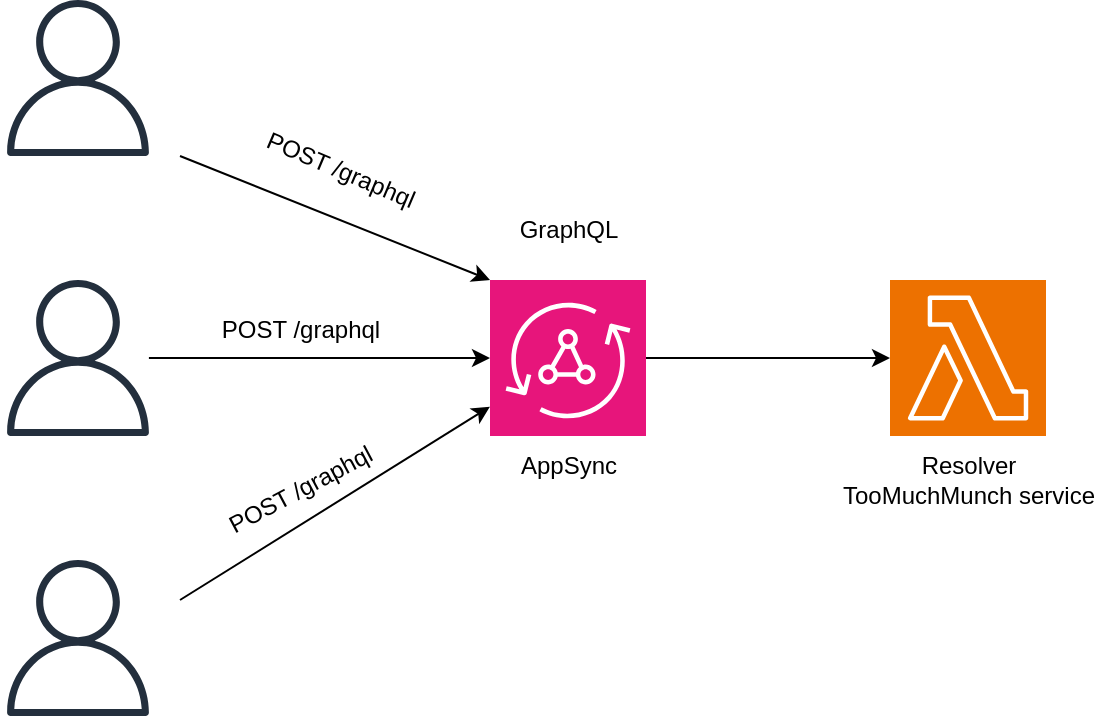 <mxfile version="24.1.0" type="device">
  <diagram name="Page-1" id="FLJur78pjBhDDRVlXdHe">
    <mxGraphModel dx="1314" dy="924" grid="1" gridSize="10" guides="1" tooltips="1" connect="1" arrows="1" fold="1" page="1" pageScale="1" pageWidth="827" pageHeight="1169" math="0" shadow="0">
      <root>
        <mxCell id="0" />
        <mxCell id="1" parent="0" />
        <mxCell id="cZE8Qb7mz6MfY1SHyTvp-1" value="" style="sketch=0;points=[[0,0,0],[0.25,0,0],[0.5,0,0],[0.75,0,0],[1,0,0],[0,1,0],[0.25,1,0],[0.5,1,0],[0.75,1,0],[1,1,0],[0,0.25,0],[0,0.5,0],[0,0.75,0],[1,0.25,0],[1,0.5,0],[1,0.75,0]];outlineConnect=0;fontColor=#232F3E;fillColor=#E7157B;strokeColor=#ffffff;dashed=0;verticalLabelPosition=bottom;verticalAlign=top;align=center;html=1;fontSize=12;fontStyle=0;aspect=fixed;shape=mxgraph.aws4.resourceIcon;resIcon=mxgraph.aws4.appsync;" vertex="1" parent="1">
          <mxGeometry x="275" y="400" width="78" height="78" as="geometry" />
        </mxCell>
        <mxCell id="cZE8Qb7mz6MfY1SHyTvp-2" value="" style="shape=image;verticalLabelPosition=bottom;labelBackgroundColor=default;verticalAlign=top;aspect=fixed;imageAspect=0;image=https://d29fhpw069ctt2.cloudfront.net/icon/image/38568/preview.svg;" vertex="1" parent="1">
          <mxGeometry x="279" y="290" width="70" height="70" as="geometry" />
        </mxCell>
        <mxCell id="cZE8Qb7mz6MfY1SHyTvp-3" value="AppSync" style="text;html=1;align=center;verticalAlign=middle;resizable=0;points=[];autosize=1;strokeColor=none;fillColor=none;" vertex="1" parent="1">
          <mxGeometry x="279" y="478" width="70" height="30" as="geometry" />
        </mxCell>
        <mxCell id="cZE8Qb7mz6MfY1SHyTvp-4" value="GraphQL" style="text;html=1;align=center;verticalAlign=middle;resizable=0;points=[];autosize=1;strokeColor=none;fillColor=none;" vertex="1" parent="1">
          <mxGeometry x="279" y="360" width="70" height="30" as="geometry" />
        </mxCell>
        <mxCell id="cZE8Qb7mz6MfY1SHyTvp-5" value="" style="sketch=0;points=[[0,0,0],[0.25,0,0],[0.5,0,0],[0.75,0,0],[1,0,0],[0,1,0],[0.25,1,0],[0.5,1,0],[0.75,1,0],[1,1,0],[0,0.25,0],[0,0.5,0],[0,0.75,0],[1,0.25,0],[1,0.5,0],[1,0.75,0]];outlineConnect=0;fontColor=#232F3E;fillColor=#ED7100;strokeColor=#ffffff;dashed=0;verticalLabelPosition=bottom;verticalAlign=top;align=center;html=1;fontSize=12;fontStyle=0;aspect=fixed;shape=mxgraph.aws4.resourceIcon;resIcon=mxgraph.aws4.lambda;" vertex="1" parent="1">
          <mxGeometry x="475" y="400" width="78" height="78" as="geometry" />
        </mxCell>
        <mxCell id="cZE8Qb7mz6MfY1SHyTvp-7" style="edgeStyle=orthogonalEdgeStyle;rounded=0;orthogonalLoop=1;jettySize=auto;html=1;entryX=0;entryY=0.5;entryDx=0;entryDy=0;entryPerimeter=0;" edge="1" parent="1" source="cZE8Qb7mz6MfY1SHyTvp-1" target="cZE8Qb7mz6MfY1SHyTvp-5">
          <mxGeometry relative="1" as="geometry" />
        </mxCell>
        <mxCell id="cZE8Qb7mz6MfY1SHyTvp-8" value="" style="sketch=0;outlineConnect=0;fontColor=#232F3E;gradientColor=none;fillColor=#232F3D;strokeColor=none;dashed=0;verticalLabelPosition=bottom;verticalAlign=top;align=center;html=1;fontSize=12;fontStyle=0;aspect=fixed;pointerEvents=1;shape=mxgraph.aws4.user;" vertex="1" parent="1">
          <mxGeometry x="30" y="260" width="78" height="78" as="geometry" />
        </mxCell>
        <mxCell id="cZE8Qb7mz6MfY1SHyTvp-9" value="" style="sketch=0;outlineConnect=0;fontColor=#232F3E;gradientColor=none;fillColor=#232F3D;strokeColor=none;dashed=0;verticalLabelPosition=bottom;verticalAlign=top;align=center;html=1;fontSize=12;fontStyle=0;aspect=fixed;pointerEvents=1;shape=mxgraph.aws4.user;" vertex="1" parent="1">
          <mxGeometry x="30" y="400" width="78" height="78" as="geometry" />
        </mxCell>
        <mxCell id="cZE8Qb7mz6MfY1SHyTvp-10" value="" style="sketch=0;outlineConnect=0;fontColor=#232F3E;gradientColor=none;fillColor=#232F3D;strokeColor=none;dashed=0;verticalLabelPosition=bottom;verticalAlign=top;align=center;html=1;fontSize=12;fontStyle=0;aspect=fixed;pointerEvents=1;shape=mxgraph.aws4.user;" vertex="1" parent="1">
          <mxGeometry x="30" y="540" width="78" height="78" as="geometry" />
        </mxCell>
        <mxCell id="cZE8Qb7mz6MfY1SHyTvp-11" style="edgeStyle=orthogonalEdgeStyle;rounded=0;orthogonalLoop=1;jettySize=auto;html=1;entryX=0;entryY=0.5;entryDx=0;entryDy=0;entryPerimeter=0;" edge="1" parent="1" source="cZE8Qb7mz6MfY1SHyTvp-9" target="cZE8Qb7mz6MfY1SHyTvp-1">
          <mxGeometry relative="1" as="geometry" />
        </mxCell>
        <mxCell id="cZE8Qb7mz6MfY1SHyTvp-13" value="" style="endArrow=classic;html=1;fontColor=#FF3333;rounded=0;entryX=0;entryY=0;entryDx=0;entryDy=0;entryPerimeter=0;" edge="1" parent="1" target="cZE8Qb7mz6MfY1SHyTvp-1">
          <mxGeometry width="50" height="50" relative="1" as="geometry">
            <mxPoint x="120" y="338" as="sourcePoint" />
            <mxPoint x="170" y="288" as="targetPoint" />
          </mxGeometry>
        </mxCell>
        <mxCell id="cZE8Qb7mz6MfY1SHyTvp-14" value="" style="endArrow=classic;html=1;fontColor=#FF3333;rounded=0;" edge="1" parent="1" target="cZE8Qb7mz6MfY1SHyTvp-1">
          <mxGeometry width="50" height="50" relative="1" as="geometry">
            <mxPoint x="120" y="560" as="sourcePoint" />
            <mxPoint x="280" y="480" as="targetPoint" />
          </mxGeometry>
        </mxCell>
        <mxCell id="cZE8Qb7mz6MfY1SHyTvp-15" value="POST /graphql" style="text;html=1;align=center;verticalAlign=middle;resizable=0;points=[];autosize=1;strokeColor=none;fillColor=none;rotation=23;" vertex="1" parent="1">
          <mxGeometry x="150" y="330" width="100" height="30" as="geometry" />
        </mxCell>
        <mxCell id="cZE8Qb7mz6MfY1SHyTvp-17" value="POST /graphql" style="text;html=1;align=center;verticalAlign=middle;resizable=0;points=[];autosize=1;strokeColor=none;fillColor=none;rotation=-28;" vertex="1" parent="1">
          <mxGeometry x="130" y="490" width="100" height="30" as="geometry" />
        </mxCell>
        <mxCell id="cZE8Qb7mz6MfY1SHyTvp-18" value="POST /graphql" style="text;html=1;align=center;verticalAlign=middle;resizable=0;points=[];autosize=1;strokeColor=none;fillColor=none;rotation=0;" vertex="1" parent="1">
          <mxGeometry x="130" y="410" width="100" height="30" as="geometry" />
        </mxCell>
        <mxCell id="cZE8Qb7mz6MfY1SHyTvp-19" value="&lt;div&gt;Resolver&lt;/div&gt;TooMuchMunch service" style="text;html=1;align=center;verticalAlign=middle;resizable=0;points=[];autosize=1;strokeColor=none;fillColor=none;" vertex="1" parent="1">
          <mxGeometry x="439" y="480" width="150" height="40" as="geometry" />
        </mxCell>
      </root>
    </mxGraphModel>
  </diagram>
</mxfile>
